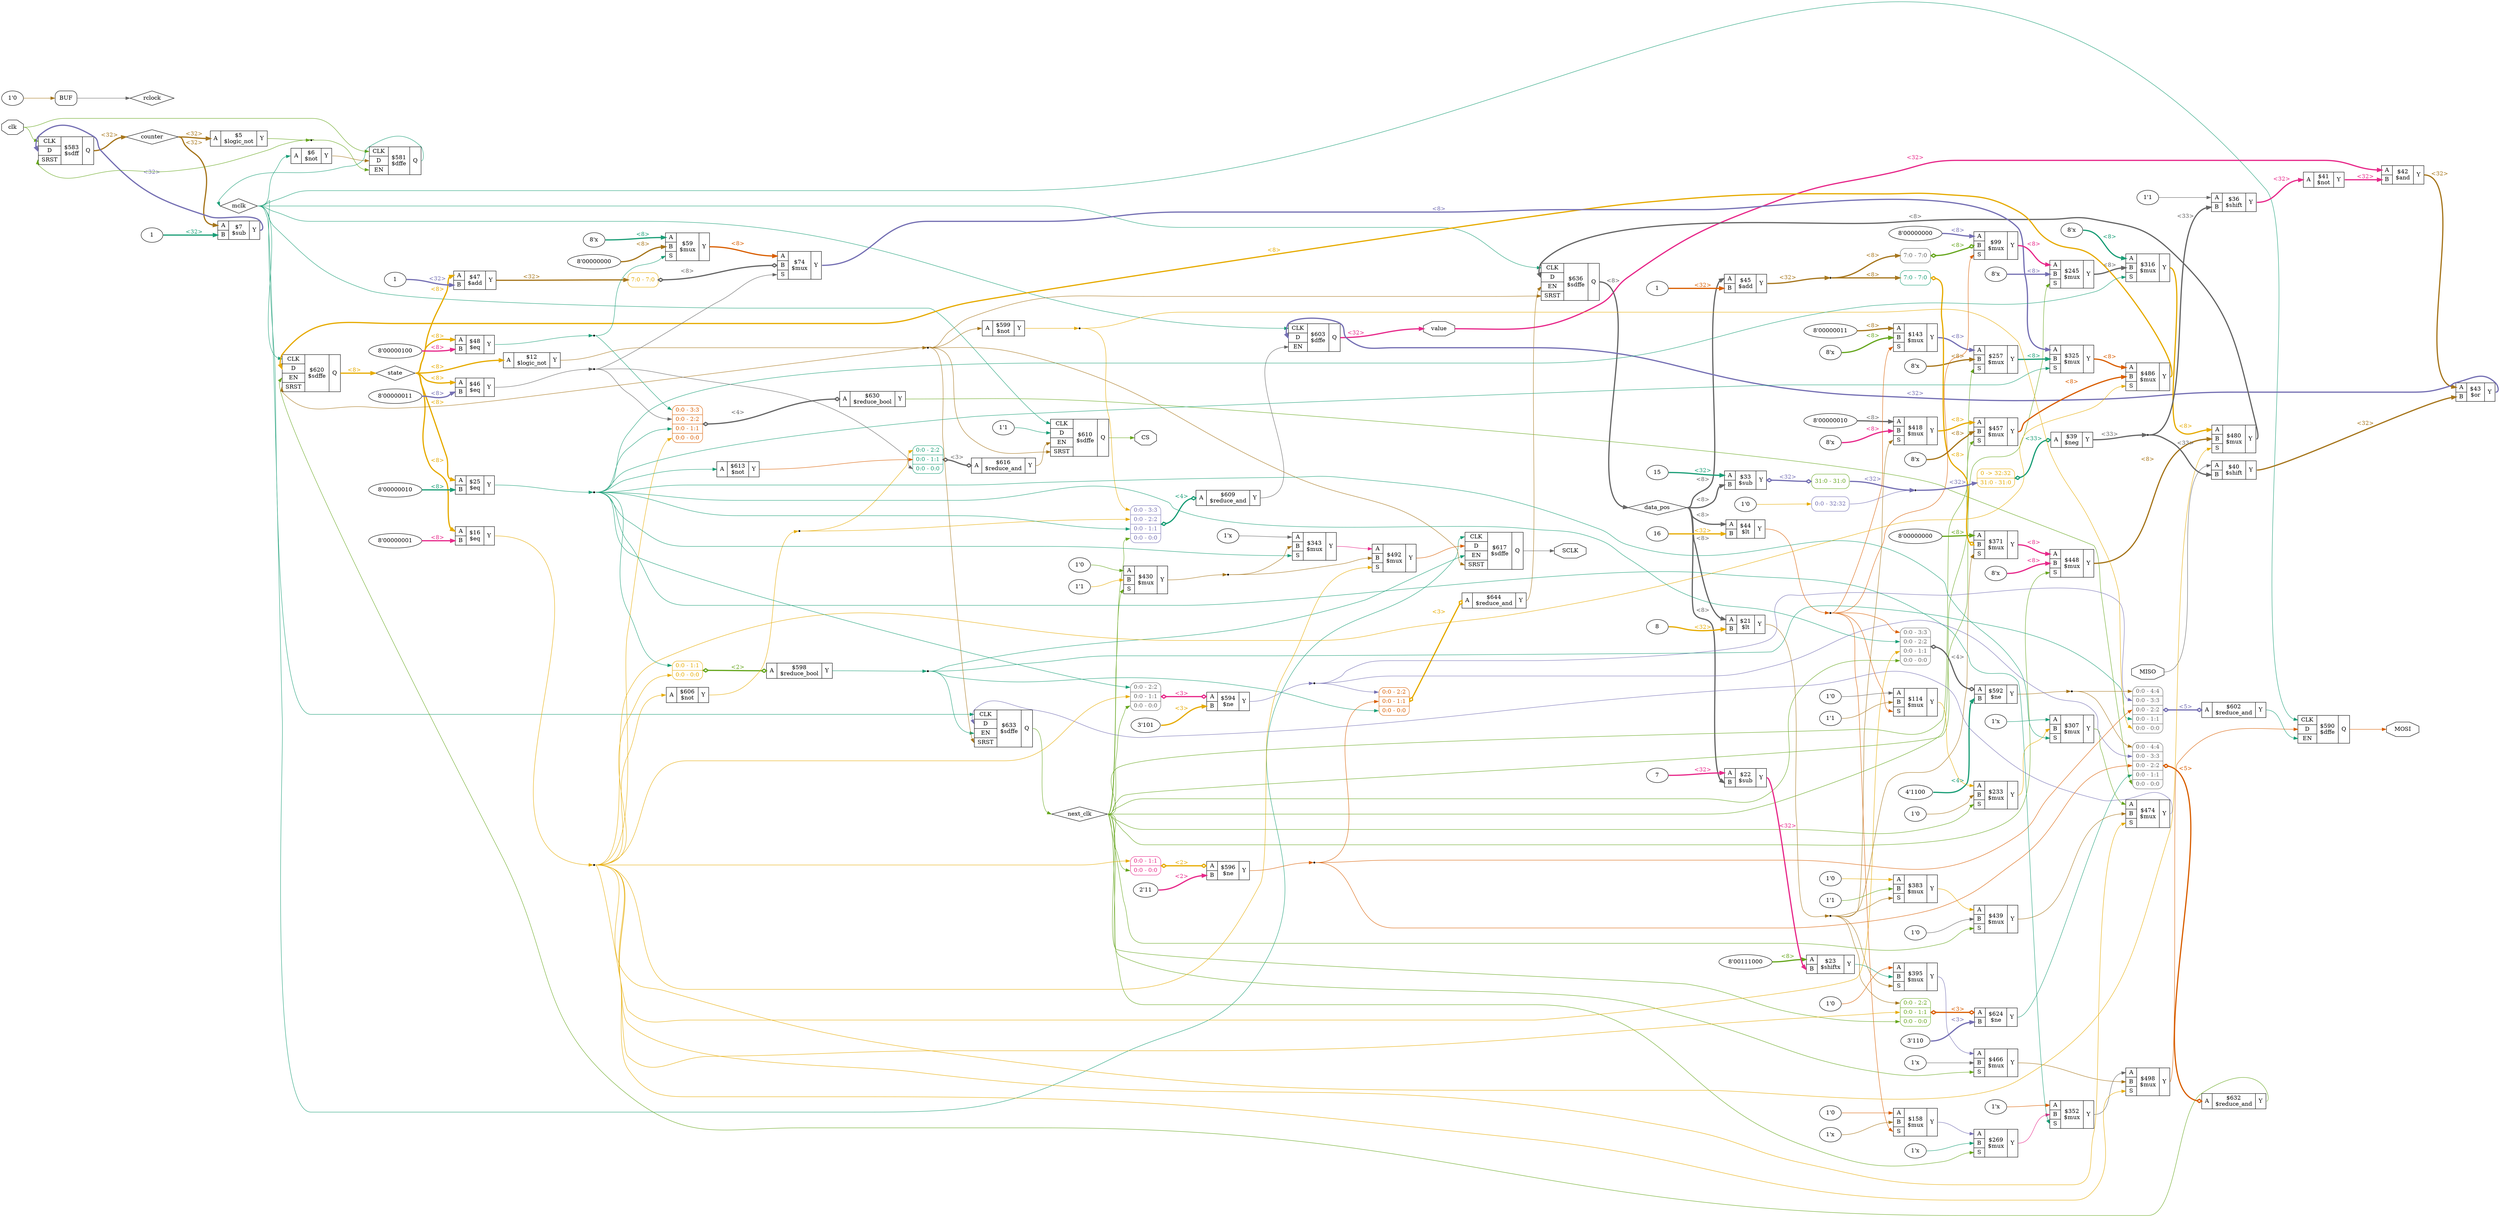 digraph "vin_ad7705" {
rankdir="LR";
remincross=true;
n65 [ shape=octagon, label="CS", color="black", fontcolor="black" ];
n66 [ shape=octagon, label="MISO", color="black", fontcolor="black" ];
n67 [ shape=octagon, label="MOSI", color="black", fontcolor="black" ];
n68 [ shape=octagon, label="SCLK", color="black", fontcolor="black" ];
n69 [ shape=octagon, label="clk", color="black", fontcolor="black" ];
n70 [ shape=diamond, label="counter", color="black", fontcolor="black" ];
n71 [ shape=diamond, label="data_pos", color="black", fontcolor="black" ];
n72 [ shape=diamond, label="mclk", color="black", fontcolor="black" ];
n73 [ shape=diamond, label="next_clk", color="black", fontcolor="black" ];
n74 [ shape=diamond, label="rclock", color="black", fontcolor="black" ];
n75 [ shape=diamond, label="state", color="black", fontcolor="black" ];
n76 [ shape=octagon, label="value", color="black", fontcolor="black" ];
v0 [ label="1" ];
c80 [ shape=record, label="{{<p77> A|<p78> B}|$45\n$add|{<p79> Y}}",  ];
v1 [ label="1" ];
c81 [ shape=record, label="{{<p77> A|<p78> B}|$47\n$add|{<p79> Y}}",  ];
c82 [ shape=record, label="{{<p77> A|<p78> B}|$42\n$and|{<p79> Y}}",  ];
c87 [ shape=record, label="{{<p83> CLK|<p84> D|<p85> EN}|$581\n$dffe|{<p86> Q}}",  ];
c89 [ shape=record, label="{{<p83> CLK|<p84> D|<p88> SRST}|$583\n$sdff|{<p86> Q}}",  ];
c90 [ shape=record, label="{{<p83> CLK|<p84> D|<p85> EN}|$590\n$dffe|{<p86> Q}}",  ];
c91 [ shape=record, label="{{<p83> CLK|<p84> D|<p85> EN}|$603\n$dffe|{<p86> Q}}",  ];
v2 [ label="1'1" ];
c92 [ shape=record, label="{{<p83> CLK|<p84> D|<p85> EN|<p88> SRST}|$610\n$sdffe|{<p86> Q}}",  ];
c93 [ shape=record, label="{{<p83> CLK|<p84> D|<p85> EN|<p88> SRST}|$617\n$sdffe|{<p86> Q}}",  ];
c94 [ shape=record, label="{{<p83> CLK|<p84> D|<p85> EN|<p88> SRST}|$620\n$sdffe|{<p86> Q}}",  ];
c95 [ shape=record, label="{{<p83> CLK|<p84> D|<p85> EN|<p88> SRST}|$633\n$sdffe|{<p86> Q}}",  ];
c96 [ shape=record, label="{{<p83> CLK|<p84> D|<p85> EN|<p88> SRST}|$636\n$sdffe|{<p86> Q}}",  ];
v4 [ label="4'1100" ];
c97 [ shape=record, label="{{<p77> A|<p78> B}|$592\n$ne|{<p79> Y}}",  ];
x3 [ shape=record, style=rounded, label="<s3> 0:0 - 3:3 |<s2> 0:0 - 2:2 |<s1> 0:0 - 1:1 |<s0> 0:0 - 0:0 ", colorscheme="dark28", color="8", fontcolor="8" ];
x3:e -> c97:p77:w [arrowhead=odiamond, arrowtail=odiamond, dir=both, colorscheme="dark28", color="8", fontcolor="8", style="setlinewidth(3)", label="<4>"];
v6 [ label="3'101" ];
c98 [ shape=record, label="{{<p77> A|<p78> B}|$594\n$ne|{<p79> Y}}",  ];
x5 [ shape=record, style=rounded, label="<s2> 0:0 - 2:2 |<s1> 0:0 - 1:1 |<s0> 0:0 - 0:0 ", colorscheme="dark28", color="8", fontcolor="8" ];
x5:e -> c98:p77:w [arrowhead=odiamond, arrowtail=odiamond, dir=both, colorscheme="dark28", color="4", fontcolor="4", style="setlinewidth(3)", label="<3>"];
v8 [ label="2'11" ];
c99 [ shape=record, label="{{<p77> A|<p78> B}|$596\n$ne|{<p79> Y}}",  ];
x7 [ shape=record, style=rounded, label="<s1> 0:0 - 1:1 |<s0> 0:0 - 0:0 ", colorscheme="dark28", color="4", fontcolor="4" ];
x7:e -> c99:p77:w [arrowhead=odiamond, arrowtail=odiamond, dir=both, colorscheme="dark28", color="6", fontcolor="6", style="setlinewidth(3)", label="<2>"];
c100 [ shape=record, label="{{<p77> A}|$598\n$reduce_bool|{<p79> Y}}",  ];
x9 [ shape=record, style=rounded, label="<s1> 0:0 - 1:1 |<s0> 0:0 - 0:0 ", colorscheme="dark28", color="6", fontcolor="6" ];
x9:e -> c100:p77:w [arrowhead=odiamond, arrowtail=odiamond, dir=both, colorscheme="dark28", color="5", fontcolor="5", style="setlinewidth(3)", label="<2>"];
v11 [ label="3'110" ];
c101 [ shape=record, label="{{<p77> A|<p78> B}|$624\n$ne|{<p79> Y}}",  ];
x10 [ shape=record, style=rounded, label="<s2> 0:0 - 2:2 |<s1> 0:0 - 1:1 |<s0> 0:0 - 0:0 ", colorscheme="dark28", color="5", fontcolor="5" ];
x10:e -> c101:p77:w [arrowhead=odiamond, arrowtail=odiamond, dir=both, colorscheme="dark28", color="2", fontcolor="2", style="setlinewidth(3)", label="<3>"];
c102 [ shape=record, label="{{<p77> A}|$630\n$reduce_bool|{<p79> Y}}",  ];
x12 [ shape=record, style=rounded, label="<s3> 0:0 - 3:3 |<s2> 0:0 - 2:2 |<s1> 0:0 - 1:1 |<s0> 0:0 - 0:0 ", colorscheme="dark28", color="2", fontcolor="2" ];
x12:e -> c102:p77:w [arrowhead=odiamond, arrowtail=odiamond, dir=both, colorscheme="dark28", color="8", fontcolor="8", style="setlinewidth(3)", label="<4>"];
c103 [ shape=record, label="{{<p77> A}|$599\n$not|{<p79> Y}}",  ];
c104 [ shape=record, label="{{<p77> A}|$606\n$not|{<p79> Y}}",  ];
c105 [ shape=record, label="{{<p77> A}|$613\n$not|{<p79> Y}}",  ];
c106 [ shape=record, label="{{<p77> A}|$602\n$reduce_and|{<p79> Y}}",  ];
x13 [ shape=record, style=rounded, label="<s4> 0:0 - 4:4 |<s3> 0:0 - 3:3 |<s2> 0:0 - 2:2 |<s1> 0:0 - 1:1 |<s0> 0:0 - 0:0 ", colorscheme="dark28", color="8", fontcolor="8" ];
x13:e -> c106:p77:w [arrowhead=odiamond, arrowtail=odiamond, dir=both, colorscheme="dark28", color="3", fontcolor="3", style="setlinewidth(3)", label="<5>"];
c107 [ shape=record, label="{{<p77> A}|$609\n$reduce_and|{<p79> Y}}",  ];
x14 [ shape=record, style=rounded, label="<s3> 0:0 - 3:3 |<s2> 0:0 - 2:2 |<s1> 0:0 - 1:1 |<s0> 0:0 - 0:0 ", colorscheme="dark28", color="3", fontcolor="3" ];
x14:e -> c107:p77:w [arrowhead=odiamond, arrowtail=odiamond, dir=both, colorscheme="dark28", color="1", fontcolor="1", style="setlinewidth(3)", label="<4>"];
c108 [ shape=record, label="{{<p77> A}|$616\n$reduce_and|{<p79> Y}}",  ];
x15 [ shape=record, style=rounded, label="<s2> 0:0 - 2:2 |<s1> 0:0 - 1:1 |<s0> 0:0 - 0:0 ", colorscheme="dark28", color="1", fontcolor="1" ];
x15:e -> c108:p77:w [arrowhead=odiamond, arrowtail=odiamond, dir=both, colorscheme="dark28", color="8", fontcolor="8", style="setlinewidth(3)", label="<3>"];
c109 [ shape=record, label="{{<p77> A}|$632\n$reduce_and|{<p79> Y}}",  ];
x16 [ shape=record, style=rounded, label="<s4> 0:0 - 4:4 |<s3> 0:0 - 3:3 |<s2> 0:0 - 2:2 |<s1> 0:0 - 1:1 |<s0> 0:0 - 0:0 ", colorscheme="dark28", color="8", fontcolor="8" ];
x16:e -> c109:p77:w [arrowhead=odiamond, arrowtail=odiamond, dir=both, colorscheme="dark28", color="2", fontcolor="2", style="setlinewidth(3)", label="<5>"];
c110 [ shape=record, label="{{<p77> A}|$644\n$reduce_and|{<p79> Y}}",  ];
x17 [ shape=record, style=rounded, label="<s2> 0:0 - 2:2 |<s1> 0:0 - 1:1 |<s0> 0:0 - 0:0 ", colorscheme="dark28", color="2", fontcolor="2" ];
x17:e -> c110:p77:w [arrowhead=odiamond, arrowtail=odiamond, dir=both, colorscheme="dark28", color="6", fontcolor="6", style="setlinewidth(3)", label="<3>"];
c111 [ shape=record, label="{{<p77> A}|$5\n$logic_not|{<p79> Y}}",  ];
c112 [ shape=record, label="{{<p77> A}|$12\n$logic_not|{<p79> Y}}",  ];
v18 [ label="8'00000001" ];
c113 [ shape=record, label="{{<p77> A|<p78> B}|$16\n$eq|{<p79> Y}}",  ];
v19 [ label="8'00000010" ];
c114 [ shape=record, label="{{<p77> A|<p78> B}|$25\n$eq|{<p79> Y}}",  ];
v20 [ label="8'00000011" ];
c115 [ shape=record, label="{{<p77> A|<p78> B}|$46\n$eq|{<p79> Y}}",  ];
v21 [ label="8'00000100" ];
c116 [ shape=record, label="{{<p77> A|<p78> B}|$48\n$eq|{<p79> Y}}",  ];
v22 [ label="8" ];
c117 [ shape=record, label="{{<p77> A|<p78> B}|$21\n$lt|{<p79> Y}}",  ];
v23 [ label="16" ];
c118 [ shape=record, label="{{<p77> A|<p78> B}|$44\n$lt|{<p79> Y}}",  ];
c119 [ shape=record, label="{{<p77> A}|$39\n$neg|{<p79> Y}}",  ];
x24 [ shape=record, style=rounded, label="0 -&gt; 32:32 |<s0> 31:0 - 31:0 ", colorscheme="dark28", color="6", fontcolor="6" ];
x24:e -> c119:p77:w [arrowhead=odiamond, arrowtail=odiamond, dir=both, colorscheme="dark28", color="1", fontcolor="1", style="setlinewidth(3)", label="<33>"];
c120 [ shape=record, label="{{<p77> A}|$41\n$not|{<p79> Y}}",  ];
c121 [ shape=record, label="{{<p77> A}|$6\n$not|{<p79> Y}}",  ];
c122 [ shape=record, label="{{<p77> A|<p78> B}|$43\n$or|{<p79> Y}}",  ];
v25 [ label="1'0" ];
v26 [ label="1'1" ];
c124 [ shape=record, label="{{<p77> A|<p78> B|<p123> S}|$114\n$mux|{<p79> Y}}",  ];
v27 [ label="8'00000011" ];
v28 [ label="8'x" ];
c125 [ shape=record, label="{{<p77> A|<p78> B|<p123> S}|$143\n$mux|{<p79> Y}}",  ];
v29 [ label="1'0" ];
v30 [ label="1'x" ];
c126 [ shape=record, label="{{<p77> A|<p78> B|<p123> S}|$158\n$mux|{<p79> Y}}",  ];
v31 [ label="1'0" ];
c127 [ shape=record, label="{{<p77> A|<p78> B|<p123> S}|$233\n$mux|{<p79> Y}}",  ];
v32 [ label="8'x" ];
c128 [ shape=record, label="{{<p77> A|<p78> B|<p123> S}|$245\n$mux|{<p79> Y}}",  ];
v33 [ label="8'x" ];
c129 [ shape=record, label="{{<p77> A|<p78> B|<p123> S}|$257\n$mux|{<p79> Y}}",  ];
v34 [ label="1'x" ];
c130 [ shape=record, label="{{<p77> A|<p78> B|<p123> S}|$269\n$mux|{<p79> Y}}",  ];
v35 [ label="1'x" ];
c131 [ shape=record, label="{{<p77> A|<p78> B|<p123> S}|$307\n$mux|{<p79> Y}}",  ];
v36 [ label="8'x" ];
c132 [ shape=record, label="{{<p77> A|<p78> B|<p123> S}|$316\n$mux|{<p79> Y}}",  ];
c133 [ shape=record, label="{{<p77> A|<p78> B|<p123> S}|$325\n$mux|{<p79> Y}}",  ];
v37 [ label="1'x" ];
c134 [ shape=record, label="{{<p77> A|<p78> B|<p123> S}|$343\n$mux|{<p79> Y}}",  ];
v38 [ label="1'x" ];
c135 [ shape=record, label="{{<p77> A|<p78> B|<p123> S}|$352\n$mux|{<p79> Y}}",  ];
v39 [ label="8'00000000" ];
c136 [ shape=record, label="{{<p77> A|<p78> B|<p123> S}|$371\n$mux|{<p79> Y}}",  ];
x40 [ shape=record, style=rounded, label="<s0> 7:0 - 7:0 ", colorscheme="dark28", color="1", fontcolor="1" ];
x40:e -> c136:p78:w [arrowhead=odiamond, arrowtail=odiamond, dir=both, colorscheme="dark28", color="6", fontcolor="6", style="setlinewidth(3)", label="<8>"];
v41 [ label="1'0" ];
v42 [ label="1'1" ];
c137 [ shape=record, label="{{<p77> A|<p78> B|<p123> S}|$383\n$mux|{<p79> Y}}",  ];
v43 [ label="1'0" ];
c138 [ shape=record, label="{{<p77> A|<p78> B|<p123> S}|$395\n$mux|{<p79> Y}}",  ];
v44 [ label="8'00000010" ];
v45 [ label="8'x" ];
c139 [ shape=record, label="{{<p77> A|<p78> B|<p123> S}|$418\n$mux|{<p79> Y}}",  ];
v46 [ label="1'0" ];
v47 [ label="1'1" ];
c140 [ shape=record, label="{{<p77> A|<p78> B|<p123> S}|$430\n$mux|{<p79> Y}}",  ];
v48 [ label="1'0" ];
c141 [ shape=record, label="{{<p77> A|<p78> B|<p123> S}|$439\n$mux|{<p79> Y}}",  ];
v49 [ label="8'x" ];
c142 [ shape=record, label="{{<p77> A|<p78> B|<p123> S}|$448\n$mux|{<p79> Y}}",  ];
v50 [ label="8'x" ];
c143 [ shape=record, label="{{<p77> A|<p78> B|<p123> S}|$457\n$mux|{<p79> Y}}",  ];
v51 [ label="1'x" ];
c144 [ shape=record, label="{{<p77> A|<p78> B|<p123> S}|$466\n$mux|{<p79> Y}}",  ];
c145 [ shape=record, label="{{<p77> A|<p78> B|<p123> S}|$474\n$mux|{<p79> Y}}",  ];
c146 [ shape=record, label="{{<p77> A|<p78> B|<p123> S}|$480\n$mux|{<p79> Y}}",  ];
c147 [ shape=record, label="{{<p77> A|<p78> B|<p123> S}|$486\n$mux|{<p79> Y}}",  ];
c148 [ shape=record, label="{{<p77> A|<p78> B|<p123> S}|$492\n$mux|{<p79> Y}}",  ];
c149 [ shape=record, label="{{<p77> A|<p78> B|<p123> S}|$498\n$mux|{<p79> Y}}",  ];
v52 [ label="8'x" ];
v53 [ label="8'00000000" ];
c150 [ shape=record, label="{{<p77> A|<p78> B|<p123> S}|$59\n$mux|{<p79> Y}}",  ];
c151 [ shape=record, label="{{<p77> A|<p78> B|<p123> S}|$74\n$mux|{<p79> Y}}",  ];
x54 [ shape=record, style=rounded, label="<s0> 7:0 - 7:0 ", colorscheme="dark28", color="6", fontcolor="6" ];
x54:e -> c151:p78:w [arrowhead=odiamond, arrowtail=odiamond, dir=both, colorscheme="dark28", color="8", fontcolor="8", style="setlinewidth(3)", label="<8>"];
v55 [ label="8'00000000" ];
c152 [ shape=record, label="{{<p77> A|<p78> B|<p123> S}|$99\n$mux|{<p79> Y}}",  ];
x56 [ shape=record, style=rounded, label="<s0> 7:0 - 7:0 ", colorscheme="dark28", color="8", fontcolor="8" ];
x56:e -> c152:p78:w [arrowhead=odiamond, arrowtail=odiamond, dir=both, colorscheme="dark28", color="5", fontcolor="5", style="setlinewidth(3)", label="<8>"];
v57 [ label="1'1" ];
c153 [ shape=record, label="{{<p77> A|<p78> B}|$36\n$shift|{<p79> Y}}",  ];
c154 [ shape=record, label="{{<p77> A|<p78> B}|$40\n$shift|{<p79> Y}}",  ];
v58 [ label="8'00111000" ];
c155 [ shape=record, label="{{<p77> A|<p78> B}|$23\n$shiftx|{<p79> Y}}",  ];
v59 [ label="1" ];
c156 [ shape=record, label="{{<p77> A|<p78> B}|$7\n$sub|{<p79> Y}}",  ];
v60 [ label="7" ];
c157 [ shape=record, label="{{<p77> A|<p78> B}|$22\n$sub|{<p79> Y}}",  ];
v61 [ label="15" ];
c158 [ shape=record, label="{{<p77> A|<p78> B}|$33\n$sub|{<p79> Y}}",  ];
x62 [ shape=record, style=rounded, label="<s0> 31:0 - 31:0 ", colorscheme="dark28", color="5", fontcolor="5" ];
c158:p79:e -> x62:w [arrowhead=odiamond, arrowtail=odiamond, dir=both, colorscheme="dark28", color="3", fontcolor="3", style="setlinewidth(3)", label="<32>"];
v63 [ label="1'0" ];
x64 [ shape=record, style=rounded, label="<s0> 0:0 - 32:32 ", colorscheme="dark28", color="3", fontcolor="3" ];
v65 [ label="1'0" ];
x66 [shape=box, style=rounded, label="BUF", ];
c149:p79:e -> c90:p84:w [colorscheme="dark28", color="2", fontcolor="2", label=""];
c143:p79:e -> c147:p78:w [colorscheme="dark28", color="2", fontcolor="2", style="setlinewidth(3)", label="<8>"];
c138:p79:e -> c144:p77:w [colorscheme="dark28", color="3", fontcolor="3", label=""];
c136:p79:e -> c142:p77:w [colorscheme="dark28", color="4", fontcolor="4", style="setlinewidth(3)", label="<8>"];
c137:p79:e -> c141:p77:w [colorscheme="dark28", color="6", fontcolor="6", label=""];
c139:p79:e -> c143:p77:w [colorscheme="dark28", color="6", fontcolor="6", style="setlinewidth(3)", label="<8>"];
c135:p79:e -> c149:p77:w [colorscheme="dark28", color="8", fontcolor="8", label=""];
c134:p79:e -> c148:p77:w [colorscheme="dark28", color="4", fontcolor="4", label=""];
c132:p79:e -> c146:p77:w [colorscheme="dark28", color="6", fontcolor="6", style="setlinewidth(3)", label="<8>"];
c131:p79:e -> c145:p77:w [colorscheme="dark28", color="5", fontcolor="5", label=""];
c133:p79:e -> c147:p77:w [colorscheme="dark28", color="2", fontcolor="2", style="setlinewidth(3)", label="<8>"];
c148:p79:e -> c93:p84:w [colorscheme="dark28", color="2", fontcolor="2", label=""];
c130:p79:e -> c135:p78:w [colorscheme="dark28", color="4", fontcolor="4", label=""];
c128:p79:e -> c132:p78:w [colorscheme="dark28", color="8", fontcolor="8", style="setlinewidth(3)", label="<8>"];
c127:p79:e -> c131:p78:w [colorscheme="dark28", color="6", fontcolor="6", label=""];
c129:p79:e -> c133:p78:w [colorscheme="dark28", color="1", fontcolor="1", style="setlinewidth(3)", label="<8>"];
c126:p79:e -> c130:p77:w [colorscheme="dark28", color="3", fontcolor="3", label=""];
c152:p79:e -> c128:p77:w [colorscheme="dark28", color="4", fontcolor="4", style="setlinewidth(3)", label="<8>"];
c124:p79:e -> c127:p77:w [colorscheme="dark28", color="6", fontcolor="6", label=""];
c125:p79:e -> c129:p77:w [colorscheme="dark28", color="3", fontcolor="3", style="setlinewidth(3)", label="<8>"];
c151:p79:e -> c133:p77:w [colorscheme="dark28", color="3", fontcolor="3", style="setlinewidth(3)", label="<8>"];
c150:p79:e -> c151:p77:w [colorscheme="dark28", color="2", fontcolor="2", style="setlinewidth(3)", label="<8>"];
c146:p79:e -> c96:p84:w [colorscheme="dark28", color="8", fontcolor="8", style="setlinewidth(3)", label="<8>"];
n30 [ shape=point ];
c80:p79:e -> n30:w [colorscheme="dark28", color="7", fontcolor="7", style="setlinewidth(3)", label="<32>"];
n30:e -> x40:s0:w [colorscheme="dark28", color="7", fontcolor="7", style="setlinewidth(3)", label="<8>"];
n30:e -> x56:s0:w [colorscheme="dark28", color="7", fontcolor="7", style="setlinewidth(3)", label="<8>"];
c81:p79:e -> x54:s0:w [colorscheme="dark28", color="7", fontcolor="7", style="setlinewidth(3)", label="<32>"];
c82:p79:e -> c122:p77:w [colorscheme="dark28", color="7", fontcolor="7", style="setlinewidth(3)", label="<32>"];
n33 [ shape=point ];
c97:p79:e -> n33:w [colorscheme="dark28", color="7", fontcolor="7", label=""];
n33:e -> x13:s4:w [colorscheme="dark28", color="7", fontcolor="7", label=""];
n33:e -> x16:s4:w [colorscheme="dark28", color="7", fontcolor="7", label=""];
n34 [ shape=point ];
c98:p79:e -> n34:w [colorscheme="dark28", color="3", fontcolor="3", label=""];
n34:e -> x13:s3:w [colorscheme="dark28", color="3", fontcolor="3", label=""];
n34:e -> x16:s3:w [colorscheme="dark28", color="3", fontcolor="3", label=""];
n34:e -> x17:s2:w [colorscheme="dark28", color="3", fontcolor="3", label=""];
n35 [ shape=point ];
c99:p79:e -> n35:w [colorscheme="dark28", color="2", fontcolor="2", label=""];
n35:e -> x13:s2:w [colorscheme="dark28", color="2", fontcolor="2", label=""];
n35:e -> x16:s2:w [colorscheme="dark28", color="2", fontcolor="2", label=""];
n35:e -> x17:s1:w [colorscheme="dark28", color="2", fontcolor="2", label=""];
n36 [ shape=point ];
c100:p79:e -> n36:w [colorscheme="dark28", color="1", fontcolor="1", label=""];
n36:e -> c93:p85:w [colorscheme="dark28", color="1", fontcolor="1", label=""];
n36:e -> c95:p85:w [colorscheme="dark28", color="1", fontcolor="1", label=""];
n36:e -> x13:s1:w [colorscheme="dark28", color="1", fontcolor="1", label=""];
n36:e -> x17:s0:w [colorscheme="dark28", color="1", fontcolor="1", label=""];
c101:p79:e -> x16:s1:w [colorscheme="dark28", color="1", fontcolor="1", label=""];
c102:p79:e -> x16:s0:w [colorscheme="dark28", color="5", fontcolor="5", label=""];
c106:p79:e -> c90:p85:w [colorscheme="dark28", color="1", fontcolor="1", label=""];
c145:p79:e -> c95:p84:w [colorscheme="dark28", color="3", fontcolor="3", label=""];
c107:p79:e -> c91:p85:w [colorscheme="dark28", color="8", fontcolor="8", label=""];
c108:p79:e -> c92:p85:w [colorscheme="dark28", color="7", fontcolor="7", label=""];
c109:p79:e -> c94:p85:w [colorscheme="dark28", color="5", fontcolor="5", label=""];
c110:p79:e -> c96:p85:w [colorscheme="dark28", color="7", fontcolor="7", label=""];
n44 [ shape=point ];
c103:p79:e -> n44:w [colorscheme="dark28", color="6", fontcolor="6", label=""];
n44:e -> x13:s0:w [colorscheme="dark28", color="6", fontcolor="6", label=""];
n44:e -> x14:s3:w [colorscheme="dark28", color="6", fontcolor="6", label=""];
n45 [ shape=point ];
c104:p79:e -> n45:w [colorscheme="dark28", color="6", fontcolor="6", label=""];
n45:e -> x14:s2:w [colorscheme="dark28", color="6", fontcolor="6", label=""];
n45:e -> x15:s2:w [colorscheme="dark28", color="6", fontcolor="6", label=""];
c105:p79:e -> x15:s1:w [colorscheme="dark28", color="2", fontcolor="2", label=""];
n47 [ shape=point ];
c111:p79:e -> n47:w [colorscheme="dark28", color="5", fontcolor="5", label=""];
n47:e -> c87:p85:w [colorscheme="dark28", color="5", fontcolor="5", label=""];
n47:e -> c89:p88:w [colorscheme="dark28", color="5", fontcolor="5", label=""];
n48 [ shape=point ];
c112:p79:e -> n48:w [colorscheme="dark28", color="7", fontcolor="7", label=""];
n48:e -> c103:p77:w [colorscheme="dark28", color="7", fontcolor="7", label=""];
n48:e -> c92:p88:w [colorscheme="dark28", color="7", fontcolor="7", label=""];
n48:e -> c93:p88:w [colorscheme="dark28", color="7", fontcolor="7", label=""];
n48:e -> c94:p88:w [colorscheme="dark28", color="7", fontcolor="7", label=""];
n48:e -> c95:p88:w [colorscheme="dark28", color="7", fontcolor="7", label=""];
n48:e -> c96:p88:w [colorscheme="dark28", color="7", fontcolor="7", label=""];
n49 [ shape=point ];
c113:p79:e -> n49:w [colorscheme="dark28", color="6", fontcolor="6", label=""];
n49:e -> c104:p77:w [colorscheme="dark28", color="6", fontcolor="6", label=""];
n49:e -> c145:p123:w [colorscheme="dark28", color="6", fontcolor="6", label=""];
n49:e -> c146:p123:w [colorscheme="dark28", color="6", fontcolor="6", label=""];
n49:e -> c147:p123:w [colorscheme="dark28", color="6", fontcolor="6", label=""];
n49:e -> c148:p123:w [colorscheme="dark28", color="6", fontcolor="6", label=""];
n49:e -> c149:p123:w [colorscheme="dark28", color="6", fontcolor="6", label=""];
n49:e -> x10:s1:w [colorscheme="dark28", color="6", fontcolor="6", label=""];
n49:e -> x12:s0:w [colorscheme="dark28", color="6", fontcolor="6", label=""];
n49:e -> x3:s1:w [colorscheme="dark28", color="6", fontcolor="6", label=""];
n49:e -> x5:s1:w [colorscheme="dark28", color="6", fontcolor="6", label=""];
n49:e -> x7:s1:w [colorscheme="dark28", color="6", fontcolor="6", label=""];
n49:e -> x9:s0:w [colorscheme="dark28", color="6", fontcolor="6", label=""];
c147:p79:e -> c94:p84:w [colorscheme="dark28", color="6", fontcolor="6", style="setlinewidth(3)", label="<8>"];
n50 [ shape=point ];
c114:p79:e -> n50:w [colorscheme="dark28", color="1", fontcolor="1", label=""];
n50:e -> c105:p77:w [colorscheme="dark28", color="1", fontcolor="1", label=""];
n50:e -> c131:p123:w [colorscheme="dark28", color="1", fontcolor="1", label=""];
n50:e -> c132:p123:w [colorscheme="dark28", color="1", fontcolor="1", label=""];
n50:e -> c133:p123:w [colorscheme="dark28", color="1", fontcolor="1", label=""];
n50:e -> c134:p123:w [colorscheme="dark28", color="1", fontcolor="1", label=""];
n50:e -> c135:p123:w [colorscheme="dark28", color="1", fontcolor="1", label=""];
n50:e -> x12:s1:w [colorscheme="dark28", color="1", fontcolor="1", label=""];
n50:e -> x14:s1:w [colorscheme="dark28", color="1", fontcolor="1", label=""];
n50:e -> x3:s2:w [colorscheme="dark28", color="1", fontcolor="1", label=""];
n50:e -> x5:s2:w [colorscheme="dark28", color="1", fontcolor="1", label=""];
n50:e -> x9:s1:w [colorscheme="dark28", color="1", fontcolor="1", label=""];
n51 [ shape=point ];
c115:p79:e -> n51:w [colorscheme="dark28", color="8", fontcolor="8", label=""];
n51:e -> c151:p123:w [colorscheme="dark28", color="8", fontcolor="8", label=""];
n51:e -> x12:s2:w [colorscheme="dark28", color="8", fontcolor="8", label=""];
n51:e -> x15:s0:w [colorscheme="dark28", color="8", fontcolor="8", label=""];
n52 [ shape=point ];
c116:p79:e -> n52:w [colorscheme="dark28", color="1", fontcolor="1", label=""];
n52:e -> c150:p123:w [colorscheme="dark28", color="1", fontcolor="1", label=""];
n52:e -> x12:s3:w [colorscheme="dark28", color="1", fontcolor="1", label=""];
n53 [ shape=point ];
c117:p79:e -> n53:w [colorscheme="dark28", color="7", fontcolor="7", label=""];
n53:e -> c136:p123:w [colorscheme="dark28", color="7", fontcolor="7", label=""];
n53:e -> c137:p123:w [colorscheme="dark28", color="7", fontcolor="7", label=""];
n53:e -> c138:p123:w [colorscheme="dark28", color="7", fontcolor="7", label=""];
n53:e -> c139:p123:w [colorscheme="dark28", color="7", fontcolor="7", label=""];
n53:e -> x10:s2:w [colorscheme="dark28", color="7", fontcolor="7", label=""];
n54 [ shape=point ];
c118:p79:e -> n54:w [colorscheme="dark28", color="2", fontcolor="2", label=""];
n54:e -> c124:p123:w [colorscheme="dark28", color="2", fontcolor="2", label=""];
n54:e -> c125:p123:w [colorscheme="dark28", color="2", fontcolor="2", label=""];
n54:e -> c126:p123:w [colorscheme="dark28", color="2", fontcolor="2", label=""];
n54:e -> c152:p123:w [colorscheme="dark28", color="2", fontcolor="2", label=""];
n54:e -> x3:s3:w [colorscheme="dark28", color="2", fontcolor="2", label=""];
n55 [ shape=point ];
c119:p79:e -> n55:w [colorscheme="dark28", color="8", fontcolor="8", style="setlinewidth(3)", label="<33>"];
n55:e -> c153:p78:w [colorscheme="dark28", color="8", fontcolor="8", style="setlinewidth(3)", label="<33>"];
n55:e -> c154:p78:w [colorscheme="dark28", color="8", fontcolor="8", style="setlinewidth(3)", label="<33>"];
c120:p79:e -> c82:p78:w [colorscheme="dark28", color="4", fontcolor="4", style="setlinewidth(3)", label="<32>"];
c121:p79:e -> c87:p84:w [colorscheme="dark28", color="7", fontcolor="7", label=""];
c122:p79:e -> c91:p84:w [colorscheme="dark28", color="3", fontcolor="3", style="setlinewidth(3)", label="<32>"];
c153:p79:e -> c120:p77:w [colorscheme="dark28", color="4", fontcolor="4", style="setlinewidth(3)", label="<32>"];
c144:p79:e -> c149:p78:w [colorscheme="dark28", color="7", fontcolor="7", label=""];
c154:p79:e -> c122:p78:w [colorscheme="dark28", color="7", fontcolor="7", style="setlinewidth(3)", label="<32>"];
c155:p79:e -> c138:p78:w [colorscheme="dark28", color="1", fontcolor="1", label=""];
n62 [ shape=point ];
x62:s0:e -> n62:w [colorscheme="dark28", color="3", fontcolor="3", style="setlinewidth(3)", label="<32>"];
x64:s0:e -> n62:w [colorscheme="dark28", color="3", fontcolor="3", label=""];
n62:e -> x24:s0:w [colorscheme="dark28", color="3", fontcolor="3", style="setlinewidth(3)", label="<32>"];
c156:p79:e -> c89:p84:w [colorscheme="dark28", color="3", fontcolor="3", style="setlinewidth(3)", label="<32>"];
c157:p79:e -> c155:p78:w [colorscheme="dark28", color="4", fontcolor="4", style="setlinewidth(3)", label="<32>"];
c92:p86:e -> n65:w [colorscheme="dark28", color="5", fontcolor="5", label=""];
n66:e -> c154:p77:w [colorscheme="dark28", color="8", fontcolor="8", label=""];
c90:p86:e -> n67:w [colorscheme="dark28", color="2", fontcolor="2", label=""];
c93:p86:e -> n68:w [colorscheme="dark28", color="8", fontcolor="8", label=""];
n69:e -> c87:p83:w [colorscheme="dark28", color="5", fontcolor="5", label=""];
n69:e -> c89:p83:w [colorscheme="dark28", color="5", fontcolor="5", label=""];
n7 [ shape=point ];
c140:p79:e -> n7:w [colorscheme="dark28", color="7", fontcolor="7", label=""];
n7:e -> c134:p78:w [colorscheme="dark28", color="7", fontcolor="7", label=""];
n7:e -> c148:p78:w [colorscheme="dark28", color="7", fontcolor="7", label=""];
c89:p86:e -> n70:w [colorscheme="dark28", color="7", fontcolor="7", style="setlinewidth(3)", label="<32>"];
n70:e -> c111:p77:w [colorscheme="dark28", color="7", fontcolor="7", style="setlinewidth(3)", label="<32>"];
n70:e -> c156:p77:w [colorscheme="dark28", color="7", fontcolor="7", style="setlinewidth(3)", label="<32>"];
c96:p86:e -> n71:w [colorscheme="dark28", color="8", fontcolor="8", style="setlinewidth(3)", label="<8>"];
n71:e -> c117:p77:w [colorscheme="dark28", color="8", fontcolor="8", style="setlinewidth(3)", label="<8>"];
n71:e -> c118:p77:w [colorscheme="dark28", color="8", fontcolor="8", style="setlinewidth(3)", label="<8>"];
n71:e -> c157:p78:w [colorscheme="dark28", color="8", fontcolor="8", style="setlinewidth(3)", label="<8>"];
n71:e -> c158:p78:w [colorscheme="dark28", color="8", fontcolor="8", style="setlinewidth(3)", label="<8>"];
n71:e -> c80:p77:w [colorscheme="dark28", color="8", fontcolor="8", style="setlinewidth(3)", label="<8>"];
c87:p86:e -> n72:w [colorscheme="dark28", color="1", fontcolor="1", label=""];
n72:e -> c121:p77:w [colorscheme="dark28", color="1", fontcolor="1", label=""];
n72:e -> c90:p83:w [colorscheme="dark28", color="1", fontcolor="1", label=""];
n72:e -> c91:p83:w [colorscheme="dark28", color="1", fontcolor="1", label=""];
n72:e -> c92:p83:w [colorscheme="dark28", color="1", fontcolor="1", label=""];
n72:e -> c93:p83:w [colorscheme="dark28", color="1", fontcolor="1", label=""];
n72:e -> c94:p83:w [colorscheme="dark28", color="1", fontcolor="1", label=""];
n72:e -> c95:p83:w [colorscheme="dark28", color="1", fontcolor="1", label=""];
n72:e -> c96:p83:w [colorscheme="dark28", color="1", fontcolor="1", label=""];
c95:p86:e -> n73:w [colorscheme="dark28", color="5", fontcolor="5", label=""];
n73:e -> c127:p123:w [colorscheme="dark28", color="5", fontcolor="5", label=""];
n73:e -> c128:p123:w [colorscheme="dark28", color="5", fontcolor="5", label=""];
n73:e -> c129:p123:w [colorscheme="dark28", color="5", fontcolor="5", label=""];
n73:e -> c130:p123:w [colorscheme="dark28", color="5", fontcolor="5", label=""];
n73:e -> c140:p123:w [colorscheme="dark28", color="5", fontcolor="5", label=""];
n73:e -> c141:p123:w [colorscheme="dark28", color="5", fontcolor="5", label=""];
n73:e -> c142:p123:w [colorscheme="dark28", color="5", fontcolor="5", label=""];
n73:e -> c143:p123:w [colorscheme="dark28", color="5", fontcolor="5", label=""];
n73:e -> c144:p123:w [colorscheme="dark28", color="5", fontcolor="5", label=""];
n73:e -> x10:s0:w [colorscheme="dark28", color="5", fontcolor="5", label=""];
n73:e -> x14:s0:w [colorscheme="dark28", color="5", fontcolor="5", label=""];
n73:e -> x3:s0:w [colorscheme="dark28", color="5", fontcolor="5", label=""];
n73:e -> x5:s0:w [colorscheme="dark28", color="5", fontcolor="5", label=""];
n73:e -> x7:s0:w [colorscheme="dark28", color="5", fontcolor="5", label=""];
x66:e -> n74:w [colorscheme="dark28", color="8", fontcolor="8", label=""];
c94:p86:e -> n75:w [colorscheme="dark28", color="6", fontcolor="6", style="setlinewidth(3)", label="<8>"];
n75:e -> c112:p77:w [colorscheme="dark28", color="6", fontcolor="6", style="setlinewidth(3)", label="<8>"];
n75:e -> c113:p77:w [colorscheme="dark28", color="6", fontcolor="6", style="setlinewidth(3)", label="<8>"];
n75:e -> c114:p77:w [colorscheme="dark28", color="6", fontcolor="6", style="setlinewidth(3)", label="<8>"];
n75:e -> c115:p77:w [colorscheme="dark28", color="6", fontcolor="6", style="setlinewidth(3)", label="<8>"];
n75:e -> c116:p77:w [colorscheme="dark28", color="6", fontcolor="6", style="setlinewidth(3)", label="<8>"];
n75:e -> c81:p77:w [colorscheme="dark28", color="6", fontcolor="6", style="setlinewidth(3)", label="<8>"];
c91:p86:e -> n76:w [colorscheme="dark28", color="4", fontcolor="4", style="setlinewidth(3)", label="<32>"];
n76:e -> c82:p77:w [colorscheme="dark28", color="4", fontcolor="4", style="setlinewidth(3)", label="<32>"];
c142:p79:e -> c146:p78:w [colorscheme="dark28", color="7", fontcolor="7", style="setlinewidth(3)", label="<8>"];
c141:p79:e -> c145:p78:w [colorscheme="dark28", color="7", fontcolor="7", label=""];
v0:e -> c80:p78:w [colorscheme="dark28", color="2", fontcolor="2", style="setlinewidth(3)", label="<32>"];
v1:e -> c81:p78:w [colorscheme="dark28", color="3", fontcolor="3", style="setlinewidth(3)", label="<32>"];
v11:e -> c101:p78:w [colorscheme="dark28", color="3", fontcolor="3", style="setlinewidth(3)", label="<3>"];
v18:e -> c113:p78:w [colorscheme="dark28", color="4", fontcolor="4", style="setlinewidth(3)", label="<8>"];
v19:e -> c114:p78:w [colorscheme="dark28", color="1", fontcolor="1", style="setlinewidth(3)", label="<8>"];
v2:e -> c92:p84:w [colorscheme="dark28", color="1", fontcolor="1", label=""];
v20:e -> c115:p78:w [colorscheme="dark28", color="3", fontcolor="3", style="setlinewidth(3)", label="<8>"];
v21:e -> c116:p78:w [colorscheme="dark28", color="4", fontcolor="4", style="setlinewidth(3)", label="<8>"];
v22:e -> c117:p78:w [colorscheme="dark28", color="6", fontcolor="6", style="setlinewidth(3)", label="<32>"];
v23:e -> c118:p78:w [colorscheme="dark28", color="6", fontcolor="6", style="setlinewidth(3)", label="<32>"];
v25:e -> c124:p77:w [colorscheme="dark28", color="8", fontcolor="8", label=""];
v26:e -> c124:p78:w [colorscheme="dark28", color="7", fontcolor="7", label=""];
v27:e -> c125:p77:w [colorscheme="dark28", color="7", fontcolor="7", style="setlinewidth(3)", label="<8>"];
v28:e -> c125:p78:w [colorscheme="dark28", color="5", fontcolor="5", style="setlinewidth(3)", label="<8>"];
v29:e -> c126:p77:w [colorscheme="dark28", color="2", fontcolor="2", label=""];
v30:e -> c126:p78:w [colorscheme="dark28", color="7", fontcolor="7", label=""];
v31:e -> c127:p78:w [colorscheme="dark28", color="7", fontcolor="7", label=""];
v32:e -> c128:p78:w [colorscheme="dark28", color="3", fontcolor="3", style="setlinewidth(3)", label="<8>"];
v33:e -> c129:p78:w [colorscheme="dark28", color="7", fontcolor="7", style="setlinewidth(3)", label="<8>"];
v34:e -> c130:p78:w [colorscheme="dark28", color="1", fontcolor="1", label=""];
v35:e -> c131:p77:w [colorscheme="dark28", color="1", fontcolor="1", label=""];
v36:e -> c132:p77:w [colorscheme="dark28", color="1", fontcolor="1", style="setlinewidth(3)", label="<8>"];
v37:e -> c134:p77:w [colorscheme="dark28", color="8", fontcolor="8", label=""];
v38:e -> c135:p77:w [colorscheme="dark28", color="2", fontcolor="2", label=""];
v39:e -> c136:p77:w [colorscheme="dark28", color="5", fontcolor="5", style="setlinewidth(3)", label="<8>"];
v4:e -> c97:p78:w [colorscheme="dark28", color="1", fontcolor="1", style="setlinewidth(3)", label="<4>"];
v41:e -> c137:p77:w [colorscheme="dark28", color="6", fontcolor="6", label=""];
v42:e -> c137:p78:w [colorscheme="dark28", color="5", fontcolor="5", label=""];
v43:e -> c138:p77:w [colorscheme="dark28", color="2", fontcolor="2", label=""];
v44:e -> c139:p77:w [colorscheme="dark28", color="8", fontcolor="8", style="setlinewidth(3)", label="<8>"];
v45:e -> c139:p78:w [colorscheme="dark28", color="4", fontcolor="4", style="setlinewidth(3)", label="<8>"];
v46:e -> c140:p77:w [colorscheme="dark28", color="5", fontcolor="5", label=""];
v47:e -> c140:p78:w [colorscheme="dark28", color="6", fontcolor="6", label=""];
v48:e -> c141:p78:w [colorscheme="dark28", color="8", fontcolor="8", label=""];
v49:e -> c142:p78:w [colorscheme="dark28", color="4", fontcolor="4", style="setlinewidth(3)", label="<8>"];
v50:e -> c143:p78:w [colorscheme="dark28", color="7", fontcolor="7", style="setlinewidth(3)", label="<8>"];
v51:e -> c144:p78:w [colorscheme="dark28", color="8", fontcolor="8", label=""];
v52:e -> c150:p77:w [colorscheme="dark28", color="1", fontcolor="1", style="setlinewidth(3)", label="<8>"];
v53:e -> c150:p78:w [colorscheme="dark28", color="7", fontcolor="7", style="setlinewidth(3)", label="<8>"];
v55:e -> c152:p77:w [colorscheme="dark28", color="3", fontcolor="3", style="setlinewidth(3)", label="<8>"];
v57:e -> c153:p77:w [colorscheme="dark28", color="8", fontcolor="8", label=""];
v58:e -> c155:p77:w [colorscheme="dark28", color="5", fontcolor="5", style="setlinewidth(3)", label="<8>"];
v59:e -> c156:p78:w [colorscheme="dark28", color="1", fontcolor="1", style="setlinewidth(3)", label="<32>"];
v6:e -> c98:p78:w [colorscheme="dark28", color="6", fontcolor="6", style="setlinewidth(3)", label="<3>"];
v60:e -> c157:p77:w [colorscheme="dark28", color="4", fontcolor="4", style="setlinewidth(3)", label="<32>"];
v61:e -> c158:p77:w [colorscheme="dark28", color="1", fontcolor="1", style="setlinewidth(3)", label="<32>"];
v63:e -> x64:w [colorscheme="dark28", color="6", fontcolor="6", label=""];
v65:e -> x66:w [colorscheme="dark28", color="7", fontcolor="7", label=""];
v8:e -> c99:p78:w [colorscheme="dark28", color="4", fontcolor="4", style="setlinewidth(3)", label="<2>"];
}

